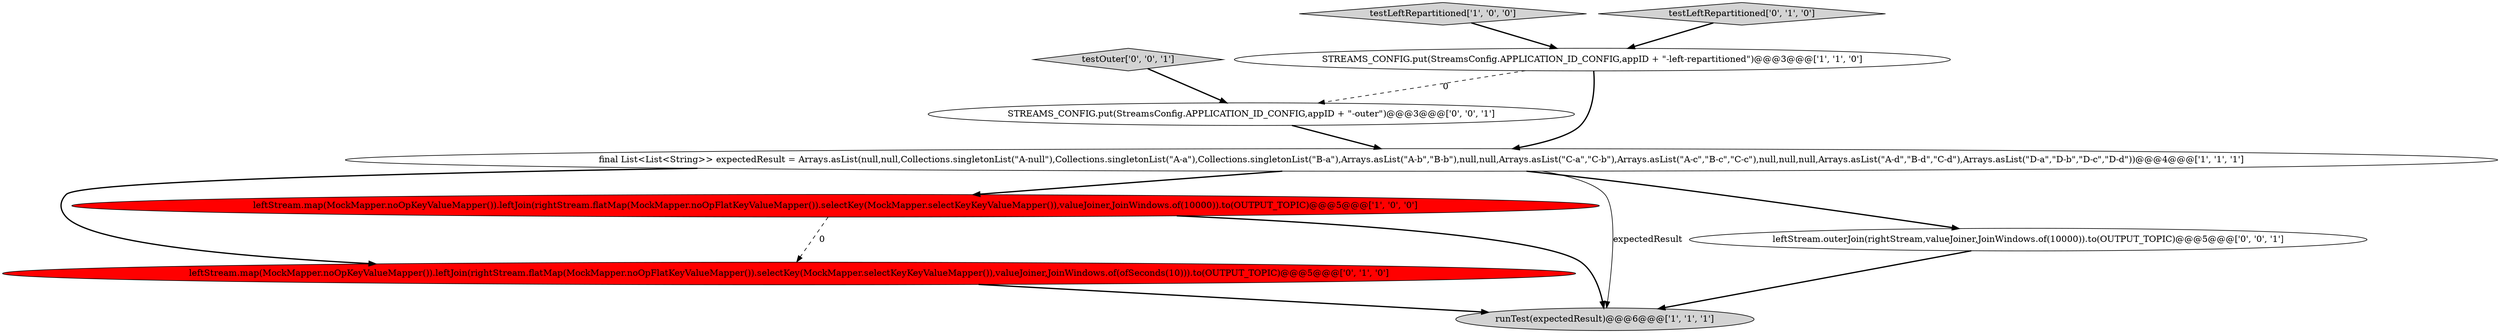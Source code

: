 digraph {
5 [style = filled, label = "leftStream.map(MockMapper.noOpKeyValueMapper()).leftJoin(rightStream.flatMap(MockMapper.noOpFlatKeyValueMapper()).selectKey(MockMapper.selectKeyKeyValueMapper()),valueJoiner,JoinWindows.of(ofSeconds(10))).to(OUTPUT_TOPIC)@@@5@@@['0', '1', '0']", fillcolor = red, shape = ellipse image = "AAA1AAABBB2BBB"];
3 [style = filled, label = "leftStream.map(MockMapper.noOpKeyValueMapper()).leftJoin(rightStream.flatMap(MockMapper.noOpFlatKeyValueMapper()).selectKey(MockMapper.selectKeyKeyValueMapper()),valueJoiner,JoinWindows.of(10000)).to(OUTPUT_TOPIC)@@@5@@@['1', '0', '0']", fillcolor = red, shape = ellipse image = "AAA1AAABBB1BBB"];
0 [style = filled, label = "STREAMS_CONFIG.put(StreamsConfig.APPLICATION_ID_CONFIG,appID + \"-left-repartitioned\")@@@3@@@['1', '1', '0']", fillcolor = white, shape = ellipse image = "AAA0AAABBB1BBB"];
2 [style = filled, label = "testLeftRepartitioned['1', '0', '0']", fillcolor = lightgray, shape = diamond image = "AAA0AAABBB1BBB"];
4 [style = filled, label = "final List<List<String>> expectedResult = Arrays.asList(null,null,Collections.singletonList(\"A-null\"),Collections.singletonList(\"A-a\"),Collections.singletonList(\"B-a\"),Arrays.asList(\"A-b\",\"B-b\"),null,null,Arrays.asList(\"C-a\",\"C-b\"),Arrays.asList(\"A-c\",\"B-c\",\"C-c\"),null,null,null,Arrays.asList(\"A-d\",\"B-d\",\"C-d\"),Arrays.asList(\"D-a\",\"D-b\",\"D-c\",\"D-d\"))@@@4@@@['1', '1', '1']", fillcolor = white, shape = ellipse image = "AAA0AAABBB1BBB"];
1 [style = filled, label = "runTest(expectedResult)@@@6@@@['1', '1', '1']", fillcolor = lightgray, shape = ellipse image = "AAA0AAABBB1BBB"];
7 [style = filled, label = "leftStream.outerJoin(rightStream,valueJoiner,JoinWindows.of(10000)).to(OUTPUT_TOPIC)@@@5@@@['0', '0', '1']", fillcolor = white, shape = ellipse image = "AAA0AAABBB3BBB"];
6 [style = filled, label = "testLeftRepartitioned['0', '1', '0']", fillcolor = lightgray, shape = diamond image = "AAA0AAABBB2BBB"];
8 [style = filled, label = "STREAMS_CONFIG.put(StreamsConfig.APPLICATION_ID_CONFIG,appID + \"-outer\")@@@3@@@['0', '0', '1']", fillcolor = white, shape = ellipse image = "AAA0AAABBB3BBB"];
9 [style = filled, label = "testOuter['0', '0', '1']", fillcolor = lightgray, shape = diamond image = "AAA0AAABBB3BBB"];
3->5 [style = dashed, label="0"];
0->8 [style = dashed, label="0"];
4->3 [style = bold, label=""];
5->1 [style = bold, label=""];
2->0 [style = bold, label=""];
6->0 [style = bold, label=""];
7->1 [style = bold, label=""];
8->4 [style = bold, label=""];
3->1 [style = bold, label=""];
9->8 [style = bold, label=""];
0->4 [style = bold, label=""];
4->5 [style = bold, label=""];
4->1 [style = solid, label="expectedResult"];
4->7 [style = bold, label=""];
}
